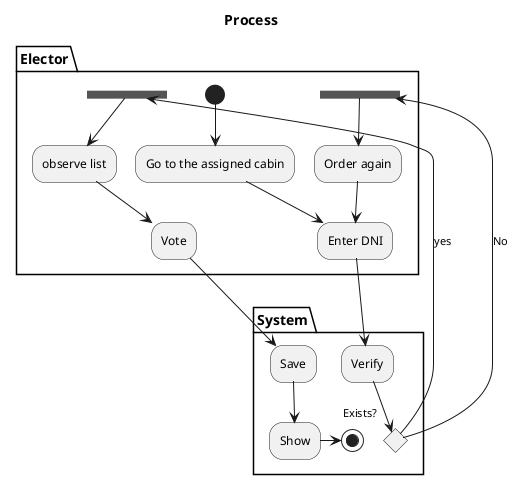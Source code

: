 @startuml 
title Process
	Partition Elector {
	    (*) --> "Go to the assigned cabin"
        ===show=== --> "observe list"
        ===show2=== --> "Order again"
	    "Order again" --> "Enter DNI"
	    "observe list" --> "Vote"
	}
	
	Partition System {
	    "Go to the assigned cabin" --> "Enter DNI"
	    "Enter DNI" --> "Verify"
	    if "Exists?" then
	    ->[yes] ===show===
	    else
	    ->[No] ===show2===
	    "Vote" --> "Save"
	    "Save" --> "Show"
	    ->(*)
	}
@enduml